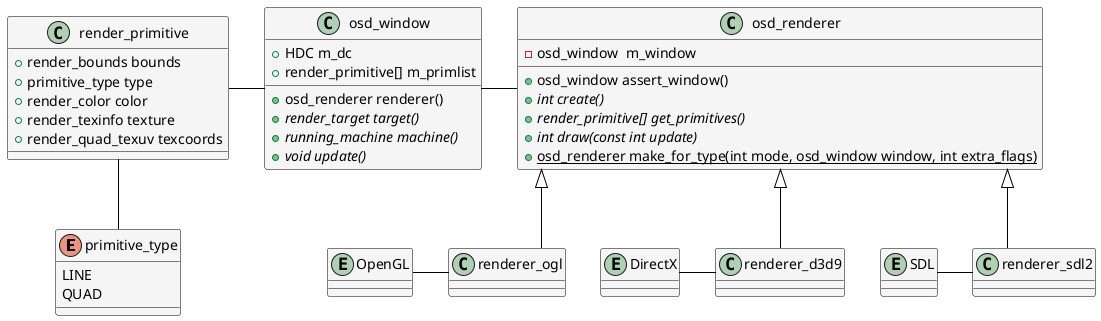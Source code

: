@startuml
skinparam Shadowing false
skinparam LineType ortho
skinparam ArrowColor black

skinparam class {
    BackgroundColor WhiteSmoke
    BorderColor black
}

enum primitive_type
{
	LINE
	QUAD
}

class render_primitive {
	+render_bounds bounds
	+primitive_type type
	+render_color color
	+render_texinfo texture
	+render_quad_texuv texcoords
}

class osd_renderer {
    -osd_window  m_window
    +osd_window assert_window()
    {abstract} +int create()
    {abstract} +render_primitive[] get_primitives()
    {abstract} +int draw(const int update)
    {static} +osd_renderer make_for_type(int mode, osd_window window, int extra_flags)
}

class osd_window {
    +HDC m_dc
    +render_primitive[] m_primlist
    +osd_renderer renderer()        
    {abstract} +render_target target()    
    {abstract} +running_machine machine()
    {abstract} +void update()    
}

entity SDL
entity DirectX
entity OpenGL

renderer_ogl -u-|> osd_renderer
renderer_ogl -l- OpenGL
renderer_d3d9 -u-|> osd_renderer
renderer_d3d9 -l- DirectX
renderer_sdl2 -u-|> osd_renderer
renderer_sdl2 -l- SDL

osd_renderer -l- osd_window
osd_window -l- render_primitive
render_primitive -d- primitive_type

@enduml
